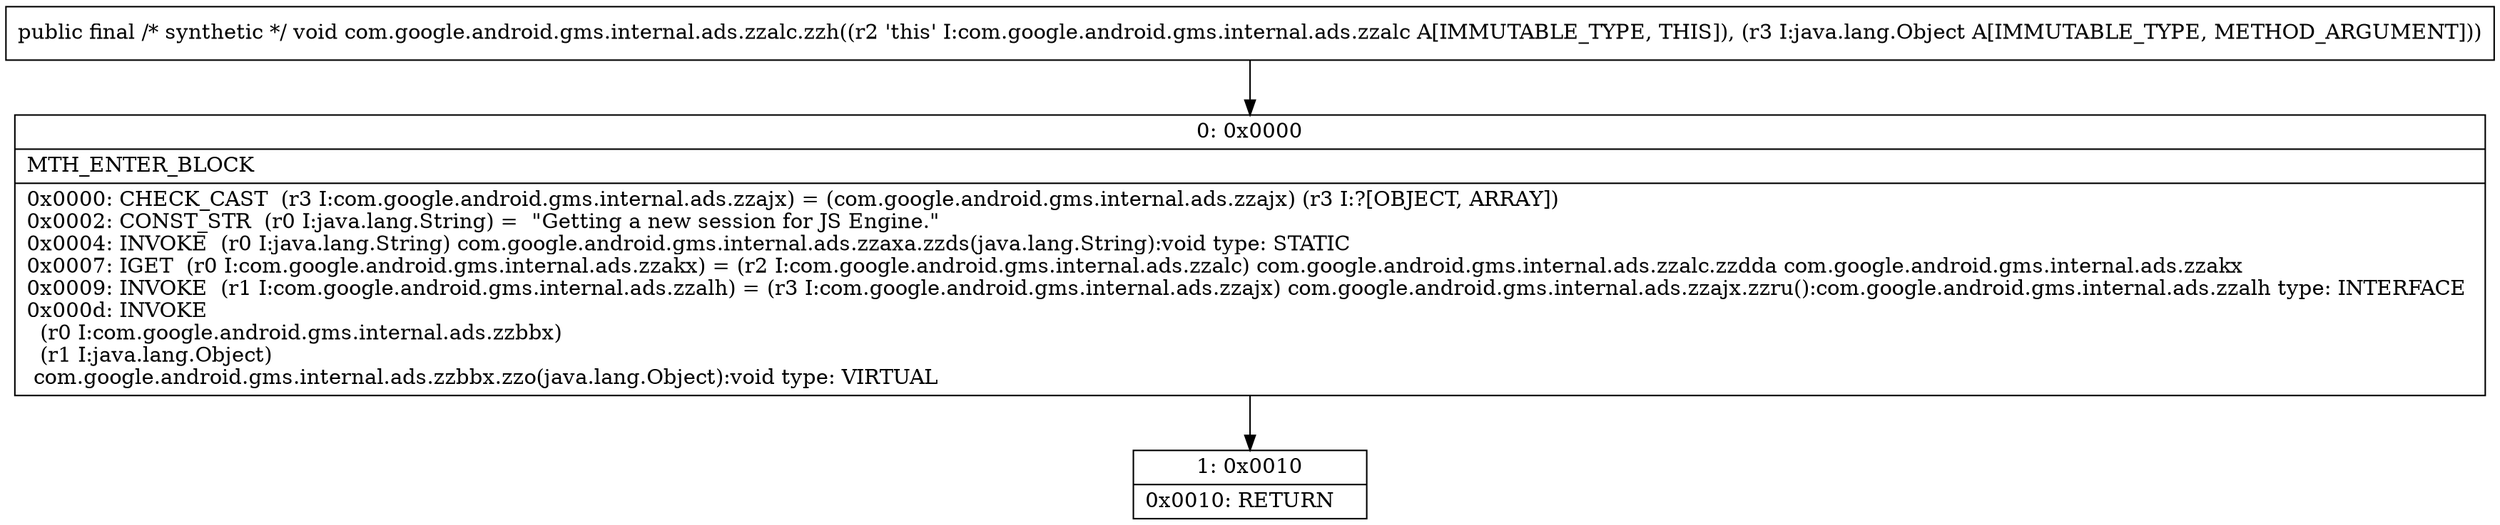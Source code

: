 digraph "CFG forcom.google.android.gms.internal.ads.zzalc.zzh(Ljava\/lang\/Object;)V" {
Node_0 [shape=record,label="{0\:\ 0x0000|MTH_ENTER_BLOCK\l|0x0000: CHECK_CAST  (r3 I:com.google.android.gms.internal.ads.zzajx) = (com.google.android.gms.internal.ads.zzajx) (r3 I:?[OBJECT, ARRAY]) \l0x0002: CONST_STR  (r0 I:java.lang.String) =  \"Getting a new session for JS Engine.\" \l0x0004: INVOKE  (r0 I:java.lang.String) com.google.android.gms.internal.ads.zzaxa.zzds(java.lang.String):void type: STATIC \l0x0007: IGET  (r0 I:com.google.android.gms.internal.ads.zzakx) = (r2 I:com.google.android.gms.internal.ads.zzalc) com.google.android.gms.internal.ads.zzalc.zzdda com.google.android.gms.internal.ads.zzakx \l0x0009: INVOKE  (r1 I:com.google.android.gms.internal.ads.zzalh) = (r3 I:com.google.android.gms.internal.ads.zzajx) com.google.android.gms.internal.ads.zzajx.zzru():com.google.android.gms.internal.ads.zzalh type: INTERFACE \l0x000d: INVOKE  \l  (r0 I:com.google.android.gms.internal.ads.zzbbx)\l  (r1 I:java.lang.Object)\l com.google.android.gms.internal.ads.zzbbx.zzo(java.lang.Object):void type: VIRTUAL \l}"];
Node_1 [shape=record,label="{1\:\ 0x0010|0x0010: RETURN   \l}"];
MethodNode[shape=record,label="{public final \/* synthetic *\/ void com.google.android.gms.internal.ads.zzalc.zzh((r2 'this' I:com.google.android.gms.internal.ads.zzalc A[IMMUTABLE_TYPE, THIS]), (r3 I:java.lang.Object A[IMMUTABLE_TYPE, METHOD_ARGUMENT])) }"];
MethodNode -> Node_0;
Node_0 -> Node_1;
}

